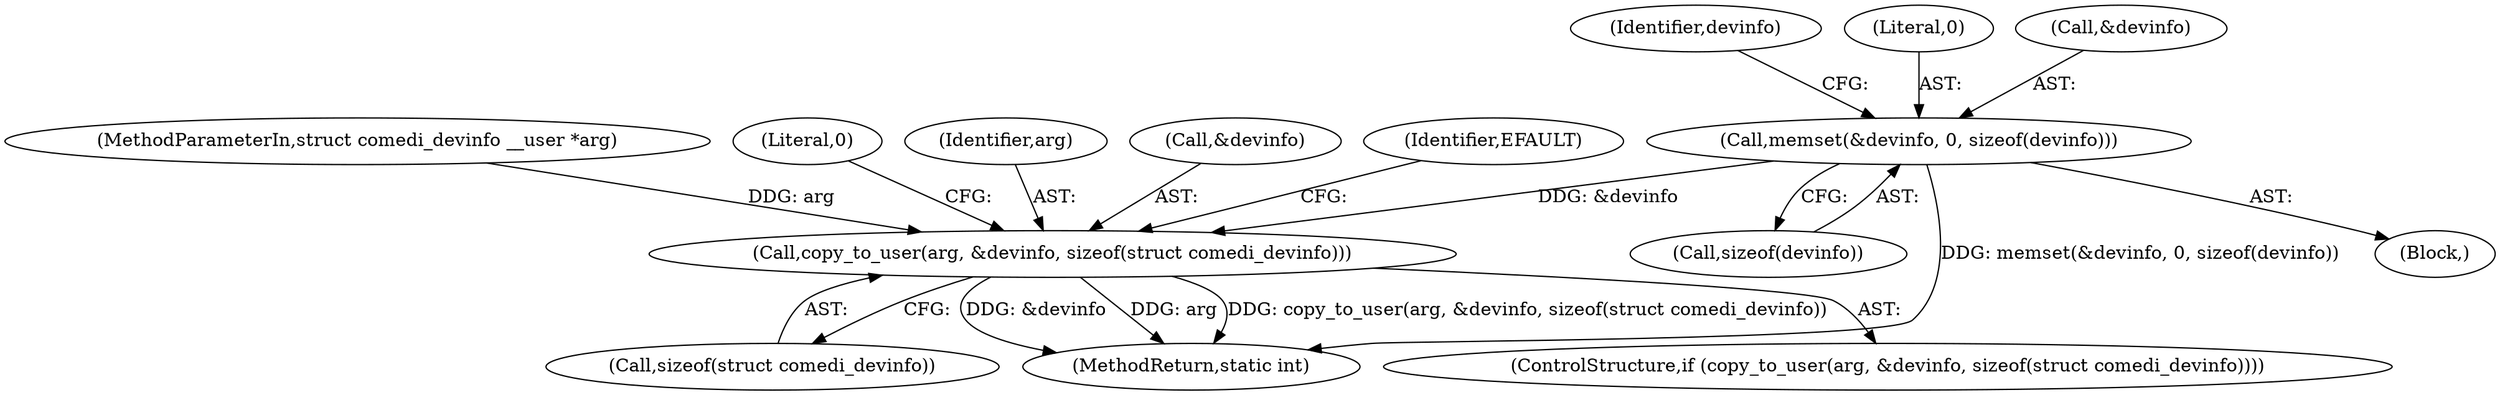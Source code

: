 digraph "0_linux_819cbb120eaec7e014e5abd029260db1ca8c5735@API" {
"1000131" [label="(Call,memset(&devinfo, 0, sizeof(devinfo)))"];
"1000204" [label="(Call,copy_to_user(arg, &devinfo, sizeof(struct comedi_devinfo)))"];
"1000131" [label="(Call,memset(&devinfo, 0, sizeof(devinfo)))"];
"1000135" [label="(Call,sizeof(devinfo))"];
"1000139" [label="(Identifier,devinfo)"];
"1000212" [label="(Identifier,EFAULT)"];
"1000103" [label="(MethodParameterIn,struct comedi_devinfo __user *arg)"];
"1000204" [label="(Call,copy_to_user(arg, &devinfo, sizeof(struct comedi_devinfo)))"];
"1000134" [label="(Literal,0)"];
"1000215" [label="(MethodReturn,static int)"];
"1000132" [label="(Call,&devinfo)"];
"1000203" [label="(ControlStructure,if (copy_to_user(arg, &devinfo, sizeof(struct comedi_devinfo))))"];
"1000105" [label="(Block,)"];
"1000208" [label="(Call,sizeof(struct comedi_devinfo))"];
"1000214" [label="(Literal,0)"];
"1000205" [label="(Identifier,arg)"];
"1000206" [label="(Call,&devinfo)"];
"1000131" -> "1000105"  [label="AST: "];
"1000131" -> "1000135"  [label="CFG: "];
"1000132" -> "1000131"  [label="AST: "];
"1000134" -> "1000131"  [label="AST: "];
"1000135" -> "1000131"  [label="AST: "];
"1000139" -> "1000131"  [label="CFG: "];
"1000131" -> "1000215"  [label="DDG: memset(&devinfo, 0, sizeof(devinfo))"];
"1000131" -> "1000204"  [label="DDG: &devinfo"];
"1000204" -> "1000203"  [label="AST: "];
"1000204" -> "1000208"  [label="CFG: "];
"1000205" -> "1000204"  [label="AST: "];
"1000206" -> "1000204"  [label="AST: "];
"1000208" -> "1000204"  [label="AST: "];
"1000212" -> "1000204"  [label="CFG: "];
"1000214" -> "1000204"  [label="CFG: "];
"1000204" -> "1000215"  [label="DDG: &devinfo"];
"1000204" -> "1000215"  [label="DDG: arg"];
"1000204" -> "1000215"  [label="DDG: copy_to_user(arg, &devinfo, sizeof(struct comedi_devinfo))"];
"1000103" -> "1000204"  [label="DDG: arg"];
}
